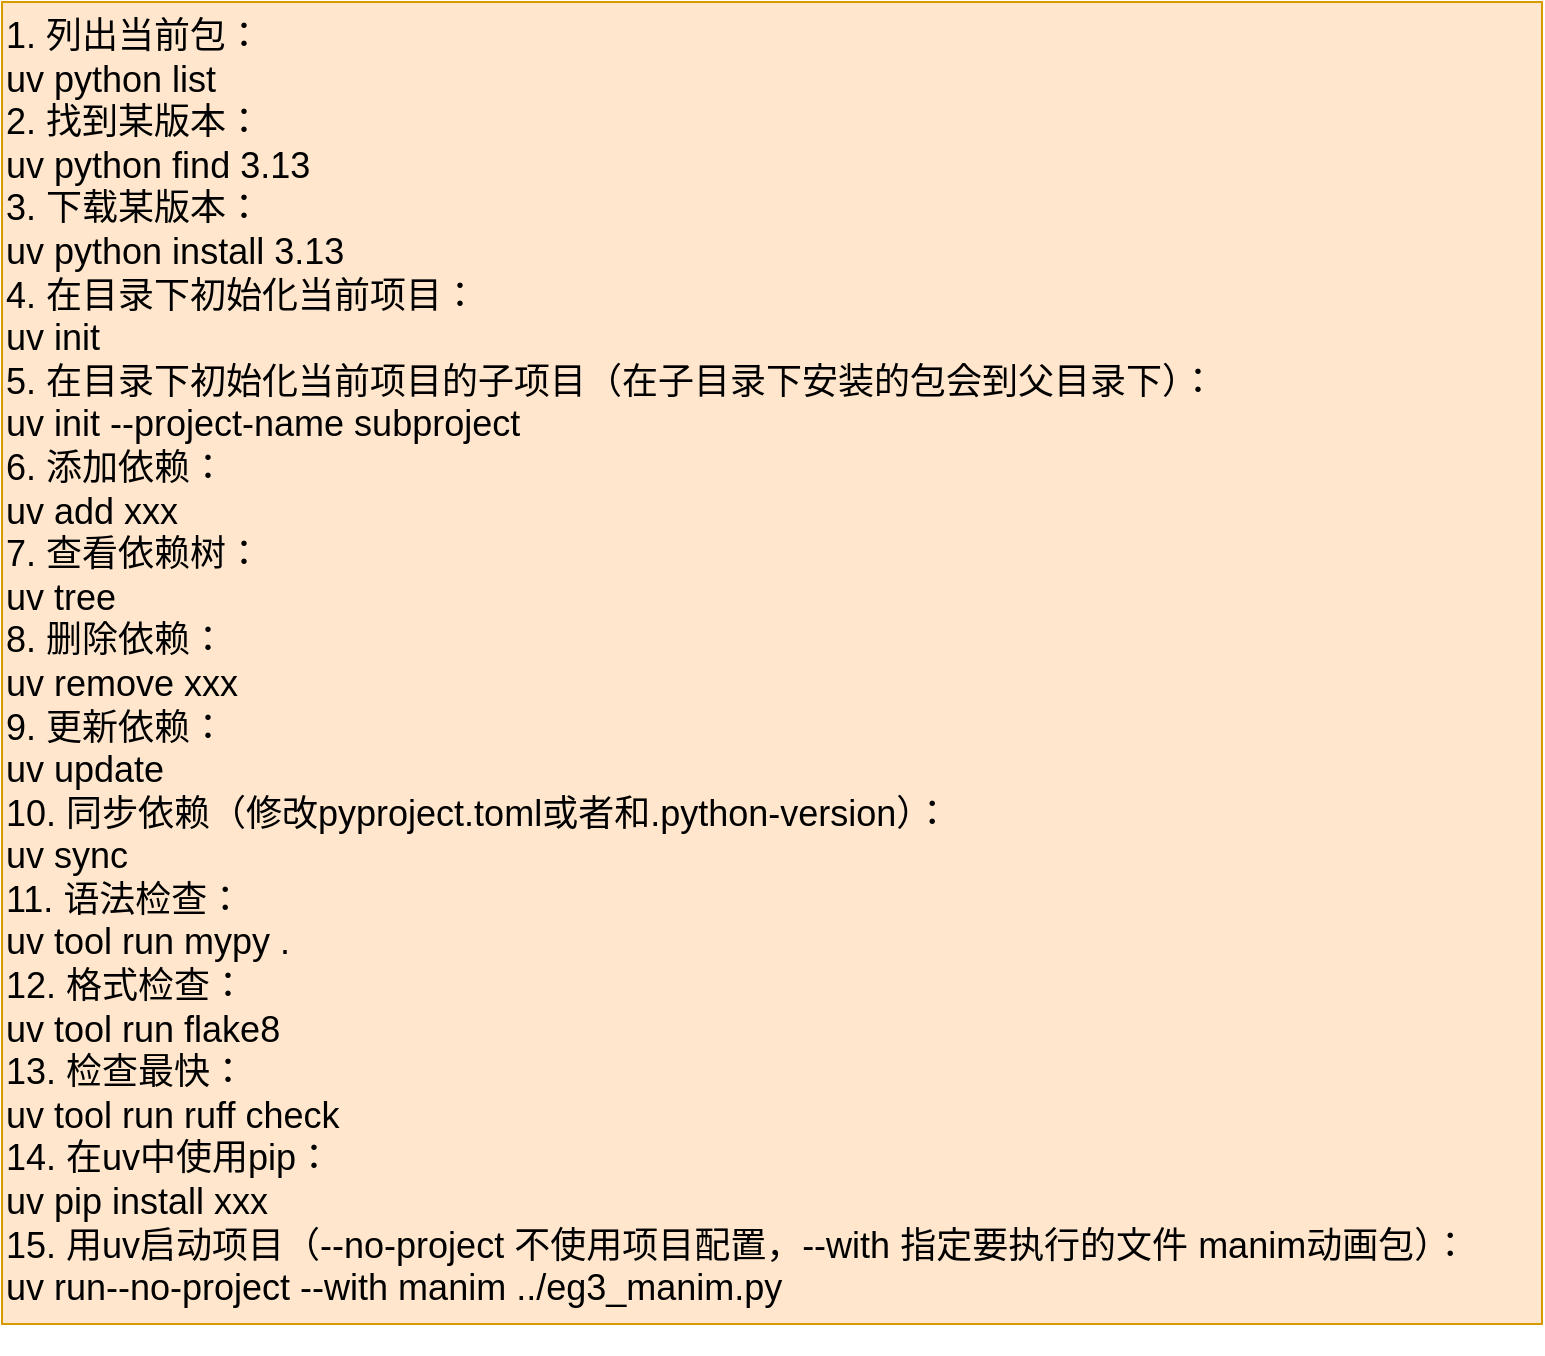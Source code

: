 <mxfile version="24.7.5" pages="2">
  <diagram id="F57LSxqBKcMfoDUs860i" name="命令">
    <mxGraphModel dx="914" dy="485" grid="1" gridSize="10" guides="1" tooltips="1" connect="1" arrows="1" fold="1" page="1" pageScale="1" pageWidth="827" pageHeight="1169" math="0" shadow="0">
      <root>
        <mxCell id="0" />
        <mxCell id="1" parent="0" />
        <mxCell id="iVuD1vlPbbCDkk_neKOl-1" value="1. 列出当前包：&#xa;uv python list&#xa;2. 找到某版本：&#xa;uv python find 3.13&#xa;3. 下载某版本：&#xa;uv python install 3.13&#xa;4. 在目录下初始化当前项目：&#xa;uv init&#xa;5. 在目录下初始化当前项目的子项目（在子目录下安装的包会到父目录下）：&#xa;uv init --project-name subproject&#xa;6. 添加依赖：&#xa;uv add xxx&#xa;7. 查看依赖树：&#xa;uv tree&#xa;8. 删除依赖：&#xa;uv remove xxx&#xa;9. 更新依赖：&#xa;uv update&#xa;10. 同步依赖（修改pyproject.toml或者和.python-version）：&#xa;uv sync&#xa;11. 语法检查：&#xa;uv tool run mypy .&#xa;12. 格式检查：&#xa;uv tool run flake8&#xa;13. 检查最快：&#xa;uv tool run ruff check&#xa;14. 在uv中使用pip：&#xa;uv pip install xxx&#xa;15. 用uv启动项目（--no-project 不使用项目配置，--with 指定要执行的文件 manim动画包）：&#xa;uv run--no-project --with manim ../eg3_manim.py&#xa;" style="text;whiteSpace=wrap;fontSize=18;fillColor=#ffe6cc;strokeColor=#d79b00;" vertex="1" parent="1">
          <mxGeometry x="10" y="10" width="770" height="661" as="geometry" />
        </mxCell>
      </root>
    </mxGraphModel>
  </diagram>
  <diagram id="J9E0WsryKiyHXPmmHz8e" name="其他">
    <mxGraphModel dx="914" dy="485" grid="1" gridSize="10" guides="1" tooltips="1" connect="1" arrows="1" fold="1" page="1" pageScale="1" pageWidth="827" pageHeight="1169" math="0" shadow="0">
      <root>
        <mxCell id="0" />
        <mxCell id="1" parent="0" />
        <UserObject label="虚拟环境搞环境变量：&#xa;1. 在powershell中查看环境变量：&#xa;$env:VIRTUAL_ENV&#xa;2. 查看当前python路径：&#xa;where.exe python&#xa;3. 设置环境变量的值：&#xa;$env:VIRTUAL_ENV=&quot;C:\Users\11923\Desktop\方便\cursor-shadow-patch-main&quot;&#xa;4. venv虚拟环境转换到uv，但又想保留所有已安装的依赖包&#xa;pip freeze &gt; requirements.txt&#xa;uv venv&#xa;.venv\Scripts\activate&#xa;uv pip install -r requirements.txt&#xa;" id="dpNdCsrDLLCwdKoVd7l6-1">
          <mxCell style="text;whiteSpace=wrap;fontSize=18;fillColor=#ffe6cc;strokeColor=#d79b00;" vertex="1" parent="1">
            <mxGeometry x="20" y="10" width="670" height="290" as="geometry" />
          </mxCell>
        </UserObject>
      </root>
    </mxGraphModel>
  </diagram>
</mxfile>
